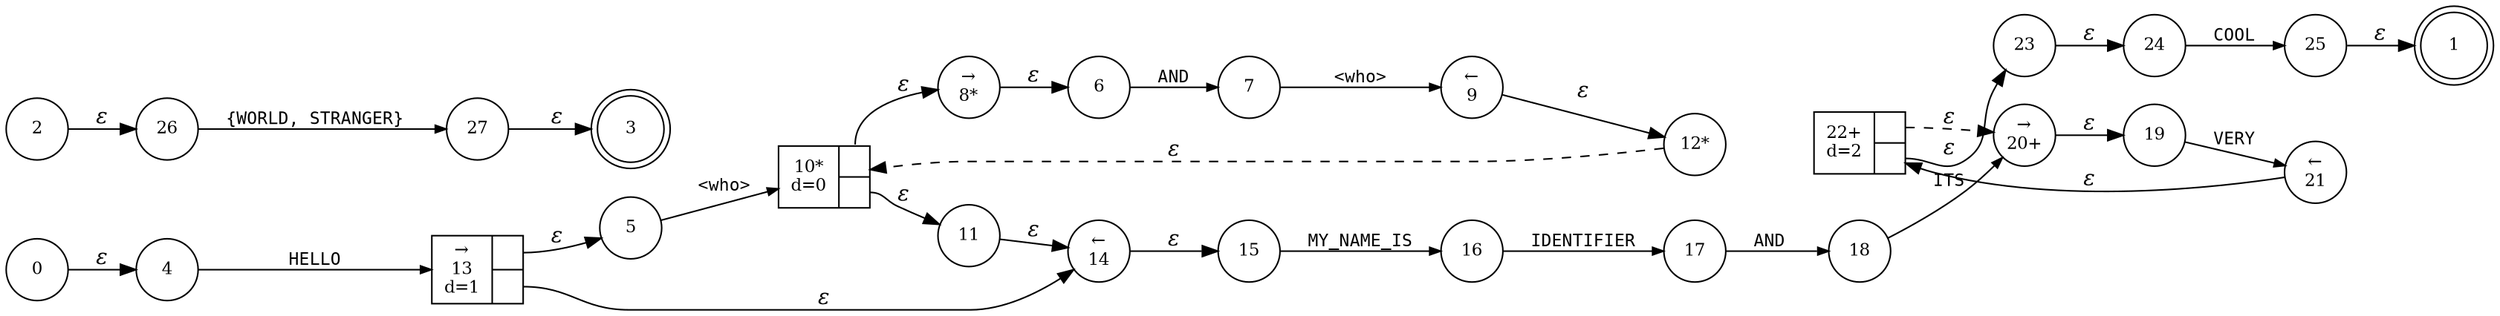digraph ATN {
rankdir=LR;
s1[fontsize=11, label="1", shape=doublecircle, fixedsize=true, width=.6];
s0[fontsize=11,label="0", shape=circle, fixedsize=true, width=.55, peripheries=1];
s4[fontsize=11,label="4", shape=circle, fixedsize=true, width=.55, peripheries=1];
s5[fontsize=11,label="5", shape=circle, fixedsize=true, width=.55, peripheries=1];
s6[fontsize=11,label="6", shape=circle, fixedsize=true, width=.55, peripheries=1];
s7[fontsize=11,label="7", shape=circle, fixedsize=true, width=.55, peripheries=1];
s8[fontsize=11,label="&rarr;\n8*", shape=circle, fixedsize=true, width=.55, peripheries=1];
s9[fontsize=11,label="&larr;\n9", shape=circle, fixedsize=true, width=.55, peripheries=1];
s10[fontsize=11,label="{10*\nd=0|{<p0>|<p1>}}", shape=record, fixedsize=false, peripheries=1];
s11[fontsize=11,label="11", shape=circle, fixedsize=true, width=.55, peripheries=1];
s12[fontsize=11,label="12*", shape=circle, fixedsize=true, width=.55, peripheries=1];
s13[fontsize=11,label="{&rarr;\n13\nd=1|{<p0>|<p1>}}", shape=record, fixedsize=false, peripheries=1];
s14[fontsize=11,label="&larr;\n14", shape=circle, fixedsize=true, width=.55, peripheries=1];
s15[fontsize=11,label="15", shape=circle, fixedsize=true, width=.55, peripheries=1];
s16[fontsize=11,label="16", shape=circle, fixedsize=true, width=.55, peripheries=1];
s17[fontsize=11,label="17", shape=circle, fixedsize=true, width=.55, peripheries=1];
s18[fontsize=11,label="18", shape=circle, fixedsize=true, width=.55, peripheries=1];
s19[fontsize=11,label="19", shape=circle, fixedsize=true, width=.55, peripheries=1];
s20[fontsize=11,label="&rarr;\n20+", shape=circle, fixedsize=true, width=.55, peripheries=1];
s21[fontsize=11,label="&larr;\n21", shape=circle, fixedsize=true, width=.55, peripheries=1];
s22[fontsize=11,label="{22+\nd=2|{<p0>|<p1>}}", shape=record, fixedsize=false, peripheries=1];
s23[fontsize=11,label="23", shape=circle, fixedsize=true, width=.55, peripheries=1];
s24[fontsize=11,label="24", shape=circle, fixedsize=true, width=.55, peripheries=1];
s25[fontsize=11,label="25", shape=circle, fixedsize=true, width=.55, peripheries=1];
s0 -> s4 [fontname="Times-Italic", label="&epsilon;"];
s4 -> s13 [fontsize=11, fontname="Courier", arrowsize=.7, label = "HELLO", arrowhead = normal];
s13:p0 -> s5 [fontname="Times-Italic", label="&epsilon;"];
s13:p1 -> s14 [fontname="Times-Italic", label="&epsilon;"];
s5 -> s10 [fontsize=11, fontname="Courier", arrowsize=.7, label = "<who>", arrowhead = normal];
s14 -> s15 [fontname="Times-Italic", label="&epsilon;"];
s10:p0 -> s8 [fontname="Times-Italic", label="&epsilon;"];
s10:p1 -> s11 [fontname="Times-Italic", label="&epsilon;"];
s15 -> s16 [fontsize=11, fontname="Courier", arrowsize=.7, label = "MY_NAME_IS", arrowhead = normal];
s8 -> s6 [fontname="Times-Italic", label="&epsilon;"];
s11 -> s14 [fontname="Times-Italic", label="&epsilon;"];
s16 -> s17 [fontsize=11, fontname="Courier", arrowsize=.7, label = "IDENTIFIER", arrowhead = normal];
s6 -> s7 [fontsize=11, fontname="Courier", arrowsize=.7, label = "AND", arrowhead = normal];
s17 -> s18 [fontsize=11, fontname="Courier", arrowsize=.7, label = "AND", arrowhead = normal];
s7 -> s9 [fontsize=11, fontname="Courier", arrowsize=.7, label = "<who>", arrowhead = normal];
s18 -> s20 [fontsize=11, fontname="Courier", arrowsize=.7, label = "ITS", arrowhead = normal];
s9 -> s12 [fontname="Times-Italic", label="&epsilon;"];
s20 -> s19 [fontname="Times-Italic", label="&epsilon;"];
s12 -> s10 [fontname="Times-Italic", label="&epsilon;", style="dashed"];
s19 -> s21 [fontsize=11, fontname="Courier", arrowsize=.7, label = "VERY", arrowhead = normal];
s21 -> s22 [fontname="Times-Italic", label="&epsilon;"];
s22:p0 -> s20 [fontname="Times-Italic", label="&epsilon;", style="dashed"];
s22:p1 -> s23 [fontname="Times-Italic", label="&epsilon;"];
s23 -> s24 [fontname="Times-Italic", label="&epsilon;"];
s24 -> s25 [fontsize=11, fontname="Courier", arrowsize=.7, label = "COOL", arrowhead = normal];
s25 -> s1 [fontname="Times-Italic", label="&epsilon;"];
s3[fontsize=11, label="3", shape=doublecircle, fixedsize=true, width=.6];
s2[fontsize=11,label="2", shape=circle, fixedsize=true, width=.55, peripheries=1];
s26[fontsize=11,label="26", shape=circle, fixedsize=true, width=.55, peripheries=1];
s27[fontsize=11,label="27", shape=circle, fixedsize=true, width=.55, peripheries=1];
s2 -> s26 [fontname="Times-Italic", label="&epsilon;"];
s26 -> s27 [fontsize=11, fontname="Courier", arrowsize=.7, label = "{WORLD, STRANGER}", arrowhead = normal];
s27 -> s3 [fontname="Times-Italic", label="&epsilon;"];}